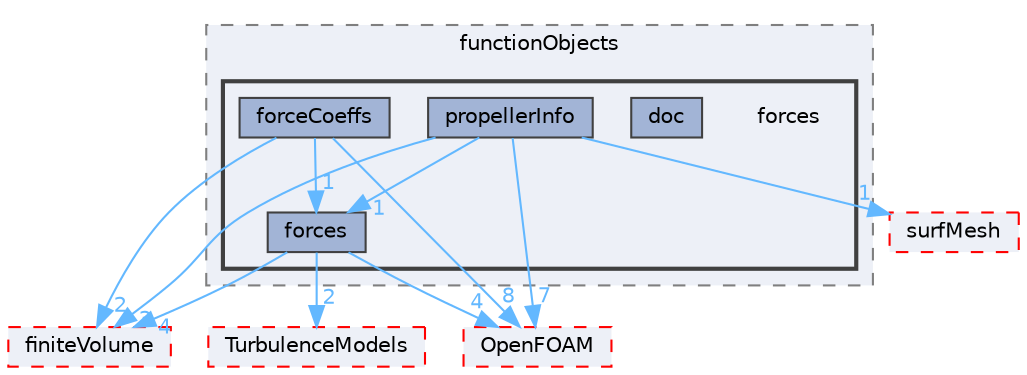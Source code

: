 digraph "src/functionObjects/forces"
{
 // LATEX_PDF_SIZE
  bgcolor="transparent";
  edge [fontname=Helvetica,fontsize=10,labelfontname=Helvetica,labelfontsize=10];
  node [fontname=Helvetica,fontsize=10,shape=box,height=0.2,width=0.4];
  compound=true
  subgraph clusterdir_de23f6d4f0962ea995903f5110543226 {
    graph [ bgcolor="#edf0f7", pencolor="grey50", label="functionObjects", fontname=Helvetica,fontsize=10 style="filled,dashed", URL="dir_de23f6d4f0962ea995903f5110543226.html",tooltip=""]
  subgraph clusterdir_ba1ab3b9ed2422fc501bccc3fa5b3296 {
    graph [ bgcolor="#edf0f7", pencolor="grey25", label="", fontname=Helvetica,fontsize=10 style="filled,bold", URL="dir_ba1ab3b9ed2422fc501bccc3fa5b3296.html",tooltip=""]
    dir_ba1ab3b9ed2422fc501bccc3fa5b3296 [shape=plaintext, label="forces"];
  dir_e092991be0f7720f8cb56758c1eeaa76 [label="doc", fillcolor="#a2b4d6", color="grey25", style="filled", URL="dir_e092991be0f7720f8cb56758c1eeaa76.html",tooltip=""];
  dir_f5985881ece82a93d5b1c5a3ea50f345 [label="forceCoeffs", fillcolor="#a2b4d6", color="grey25", style="filled", URL="dir_f5985881ece82a93d5b1c5a3ea50f345.html",tooltip=""];
  dir_d708f49a416a603efd0c2ccc36d38540 [label="forces", fillcolor="#a2b4d6", color="grey25", style="filled", URL="dir_d708f49a416a603efd0c2ccc36d38540.html",tooltip=""];
  dir_2fe1e9f7563299146afb9c4b49d035a0 [label="propellerInfo", fillcolor="#a2b4d6", color="grey25", style="filled", URL="dir_2fe1e9f7563299146afb9c4b49d035a0.html",tooltip=""];
  }
  }
  dir_9bd15774b555cf7259a6fa18f99fe99b [label="finiteVolume", fillcolor="#edf0f7", color="red", style="filled,dashed", URL="dir_9bd15774b555cf7259a6fa18f99fe99b.html",tooltip=""];
  dir_c5473ff19b20e6ec4dfe5c310b3778a8 [label="OpenFOAM", fillcolor="#edf0f7", color="red", style="filled,dashed", URL="dir_c5473ff19b20e6ec4dfe5c310b3778a8.html",tooltip=""];
  dir_1eda626aeac0f0ad2848c36acaa5d501 [label="TurbulenceModels", fillcolor="#edf0f7", color="red", style="filled,dashed", URL="dir_1eda626aeac0f0ad2848c36acaa5d501.html",tooltip=""];
  dir_0a88fe22feb23ce5f078a04a1df67721 [label="surfMesh", fillcolor="#edf0f7", color="red", style="filled,dashed", URL="dir_0a88fe22feb23ce5f078a04a1df67721.html",tooltip=""];
  dir_f5985881ece82a93d5b1c5a3ea50f345->dir_9bd15774b555cf7259a6fa18f99fe99b [headlabel="2", labeldistance=1.5 headhref="dir_001476_001387.html" href="dir_001476_001387.html" color="steelblue1" fontcolor="steelblue1"];
  dir_f5985881ece82a93d5b1c5a3ea50f345->dir_c5473ff19b20e6ec4dfe5c310b3778a8 [headlabel="8", labeldistance=1.5 headhref="dir_001476_002695.html" href="dir_001476_002695.html" color="steelblue1" fontcolor="steelblue1"];
  dir_f5985881ece82a93d5b1c5a3ea50f345->dir_d708f49a416a603efd0c2ccc36d38540 [headlabel="1", labeldistance=1.5 headhref="dir_001476_001480.html" href="dir_001476_001480.html" color="steelblue1" fontcolor="steelblue1"];
  dir_d708f49a416a603efd0c2ccc36d38540->dir_1eda626aeac0f0ad2848c36acaa5d501 [headlabel="2", labeldistance=1.5 headhref="dir_001480_004143.html" href="dir_001480_004143.html" color="steelblue1" fontcolor="steelblue1"];
  dir_d708f49a416a603efd0c2ccc36d38540->dir_9bd15774b555cf7259a6fa18f99fe99b [headlabel="4", labeldistance=1.5 headhref="dir_001480_001387.html" href="dir_001480_001387.html" color="steelblue1" fontcolor="steelblue1"];
  dir_d708f49a416a603efd0c2ccc36d38540->dir_c5473ff19b20e6ec4dfe5c310b3778a8 [headlabel="4", labeldistance=1.5 headhref="dir_001480_002695.html" href="dir_001480_002695.html" color="steelblue1" fontcolor="steelblue1"];
  dir_2fe1e9f7563299146afb9c4b49d035a0->dir_0a88fe22feb23ce5f078a04a1df67721 [headlabel="1", labeldistance=1.5 headhref="dir_003108_003891.html" href="dir_003108_003891.html" color="steelblue1" fontcolor="steelblue1"];
  dir_2fe1e9f7563299146afb9c4b49d035a0->dir_9bd15774b555cf7259a6fa18f99fe99b [headlabel="3", labeldistance=1.5 headhref="dir_003108_001387.html" href="dir_003108_001387.html" color="steelblue1" fontcolor="steelblue1"];
  dir_2fe1e9f7563299146afb9c4b49d035a0->dir_c5473ff19b20e6ec4dfe5c310b3778a8 [headlabel="7", labeldistance=1.5 headhref="dir_003108_002695.html" href="dir_003108_002695.html" color="steelblue1" fontcolor="steelblue1"];
  dir_2fe1e9f7563299146afb9c4b49d035a0->dir_d708f49a416a603efd0c2ccc36d38540 [headlabel="1", labeldistance=1.5 headhref="dir_003108_001480.html" href="dir_003108_001480.html" color="steelblue1" fontcolor="steelblue1"];
}
